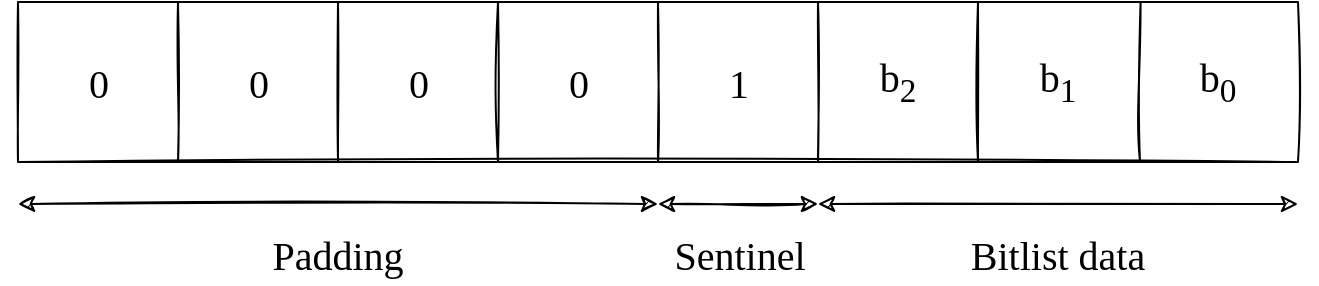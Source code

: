 <mxfile version="20.7.4" type="github" pages="4">
  <diagram id="mV1_y1TgIiT8SUzMyo_5" name="bitlist">
    <mxGraphModel dx="2074" dy="1093" grid="1" gridSize="10" guides="1" tooltips="1" connect="1" arrows="1" fold="1" page="1" pageScale="1" pageWidth="827" pageHeight="1169" math="0" shadow="0">
      <root>
        <mxCell id="oOPBUce-xuUafamgtmF2-0" />
        <mxCell id="oOPBUce-xuUafamgtmF2-1" parent="oOPBUce-xuUafamgtmF2-0" />
        <mxCell id="oOPBUce-xuUafamgtmF2-2" value="" style="rounded=0;whiteSpace=wrap;html=1;sketch=1;fillColor=none;" parent="oOPBUce-xuUafamgtmF2-1" vertex="1">
          <mxGeometry x="80" y="80" width="640" height="80" as="geometry" />
        </mxCell>
        <mxCell id="oOPBUce-xuUafamgtmF2-3" value="" style="endArrow=none;html=1;rounded=0;entryX=0.125;entryY=0;entryDx=0;entryDy=0;entryPerimeter=0;sketch=1;" parent="oOPBUce-xuUafamgtmF2-1" target="oOPBUce-xuUafamgtmF2-2" edge="1">
          <mxGeometry width="50" height="50" relative="1" as="geometry">
            <mxPoint x="160" y="160" as="sourcePoint" />
            <mxPoint x="440" y="400" as="targetPoint" />
          </mxGeometry>
        </mxCell>
        <mxCell id="oOPBUce-xuUafamgtmF2-4" value="" style="endArrow=none;html=1;rounded=0;entryX=0.25;entryY=0;entryDx=0;entryDy=0;exitX=0.25;exitY=1;exitDx=0;exitDy=0;sketch=1;" parent="oOPBUce-xuUafamgtmF2-1" source="oOPBUce-xuUafamgtmF2-2" target="oOPBUce-xuUafamgtmF2-2" edge="1">
          <mxGeometry width="50" height="50" relative="1" as="geometry">
            <mxPoint x="400" y="460" as="sourcePoint" />
            <mxPoint x="450" y="410" as="targetPoint" />
          </mxGeometry>
        </mxCell>
        <mxCell id="oOPBUce-xuUafamgtmF2-5" value="" style="endArrow=none;html=1;rounded=0;sketch=1;" parent="oOPBUce-xuUafamgtmF2-1" edge="1">
          <mxGeometry width="50" height="50" relative="1" as="geometry">
            <mxPoint x="320" y="160" as="sourcePoint" />
            <mxPoint x="320" y="80" as="targetPoint" />
          </mxGeometry>
        </mxCell>
        <mxCell id="oOPBUce-xuUafamgtmF2-6" value="" style="endArrow=none;html=1;rounded=0;entryX=0.5;entryY=0;entryDx=0;entryDy=0;exitX=0.5;exitY=1;exitDx=0;exitDy=0;sketch=1;" parent="oOPBUce-xuUafamgtmF2-1" source="oOPBUce-xuUafamgtmF2-2" target="oOPBUce-xuUafamgtmF2-2" edge="1">
          <mxGeometry width="50" height="50" relative="1" as="geometry">
            <mxPoint x="420" y="480" as="sourcePoint" />
            <mxPoint x="470" y="430" as="targetPoint" />
          </mxGeometry>
        </mxCell>
        <mxCell id="oOPBUce-xuUafamgtmF2-7" value="" style="endArrow=none;html=1;rounded=0;entryX=0.625;entryY=0;entryDx=0;entryDy=0;entryPerimeter=0;exitX=0.625;exitY=1;exitDx=0;exitDy=0;exitPerimeter=0;sketch=1;" parent="oOPBUce-xuUafamgtmF2-1" source="oOPBUce-xuUafamgtmF2-2" target="oOPBUce-xuUafamgtmF2-2" edge="1">
          <mxGeometry width="50" height="50" relative="1" as="geometry">
            <mxPoint x="430" y="490" as="sourcePoint" />
            <mxPoint x="480" y="440" as="targetPoint" />
          </mxGeometry>
        </mxCell>
        <mxCell id="oOPBUce-xuUafamgtmF2-8" value="" style="endArrow=none;html=1;rounded=0;entryX=0.75;entryY=0;entryDx=0;entryDy=0;exitX=0.75;exitY=1;exitDx=0;exitDy=0;sketch=1;" parent="oOPBUce-xuUafamgtmF2-1" source="oOPBUce-xuUafamgtmF2-2" target="oOPBUce-xuUafamgtmF2-2" edge="1">
          <mxGeometry width="50" height="50" relative="1" as="geometry">
            <mxPoint x="440" y="500" as="sourcePoint" />
            <mxPoint x="490" y="450" as="targetPoint" />
          </mxGeometry>
        </mxCell>
        <mxCell id="oOPBUce-xuUafamgtmF2-9" value="" style="endArrow=none;html=1;rounded=0;entryX=0.877;entryY=0;entryDx=0;entryDy=0;entryPerimeter=0;sketch=1;" parent="oOPBUce-xuUafamgtmF2-1" target="oOPBUce-xuUafamgtmF2-2" edge="1">
          <mxGeometry width="50" height="50" relative="1" as="geometry">
            <mxPoint x="641" y="160" as="sourcePoint" />
            <mxPoint x="500" y="460" as="targetPoint" />
          </mxGeometry>
        </mxCell>
        <mxCell id="oOPBUce-xuUafamgtmF2-10" value="&lt;font style=&quot;font-size: 20px&quot; data-font-src=&quot;https://fonts.googleapis.com/css?family=Gloria+Hallelujah&quot; face=&quot;Gloria Hallelujah&quot;&gt;b&lt;sub&gt;0&lt;/sub&gt;&lt;/font&gt;" style="text;html=1;strokeColor=none;fillColor=none;align=center;verticalAlign=middle;whiteSpace=wrap;rounded=0;sketch=1;" parent="oOPBUce-xuUafamgtmF2-1" vertex="1">
          <mxGeometry x="650" y="105" width="60" height="30" as="geometry" />
        </mxCell>
        <mxCell id="oOPBUce-xuUafamgtmF2-11" value="&lt;font style=&quot;font-size: 20px&quot; data-font-src=&quot;https://fonts.googleapis.com/css?family=Gloria+Hallelujah&quot; face=&quot;Gloria Hallelujah&quot;&gt;b&lt;sub&gt;1&lt;/sub&gt;&lt;/font&gt;" style="text;html=1;strokeColor=none;fillColor=none;align=center;verticalAlign=middle;whiteSpace=wrap;rounded=0;sketch=1;" parent="oOPBUce-xuUafamgtmF2-1" vertex="1">
          <mxGeometry x="570" y="105" width="60" height="30" as="geometry" />
        </mxCell>
        <mxCell id="oOPBUce-xuUafamgtmF2-12" value="&lt;font style=&quot;font-size: 20px&quot; data-font-src=&quot;https://fonts.googleapis.com/css?family=Gloria+Hallelujah&quot; face=&quot;Gloria Hallelujah&quot;&gt;b&lt;sub&gt;2&lt;/sub&gt;&lt;/font&gt;" style="text;html=1;strokeColor=none;fillColor=none;align=center;verticalAlign=middle;whiteSpace=wrap;rounded=0;sketch=1;" parent="oOPBUce-xuUafamgtmF2-1" vertex="1">
          <mxGeometry x="490" y="105" width="60" height="30" as="geometry" />
        </mxCell>
        <mxCell id="oOPBUce-xuUafamgtmF2-13" value="&lt;font style=&quot;font-size: 20px&quot; data-font-src=&quot;https://fonts.googleapis.com/css?family=Gloria+Hallelujah&quot; face=&quot;Gloria Hallelujah&quot;&gt;1&lt;/font&gt;" style="text;html=1;strokeColor=none;fillColor=none;align=center;verticalAlign=middle;whiteSpace=wrap;rounded=0;sketch=1;" parent="oOPBUce-xuUafamgtmF2-1" vertex="1">
          <mxGeometry x="409.5" y="105" width="61" height="30" as="geometry" />
        </mxCell>
        <mxCell id="oOPBUce-xuUafamgtmF2-14" value="&lt;font style=&quot;font-size: 20px&quot; data-font-src=&quot;https://fonts.googleapis.com/css?family=Gloria+Hallelujah&quot; face=&quot;Gloria Hallelujah&quot;&gt;0&lt;/font&gt;" style="text;html=1;strokeColor=none;fillColor=none;align=center;verticalAlign=middle;whiteSpace=wrap;rounded=0;sketch=1;" parent="oOPBUce-xuUafamgtmF2-1" vertex="1">
          <mxGeometry x="170" y="105" width="61" height="30" as="geometry" />
        </mxCell>
        <mxCell id="oOPBUce-xuUafamgtmF2-15" value="&lt;font style=&quot;font-size: 20px&quot; data-font-src=&quot;https://fonts.googleapis.com/css?family=Gloria+Hallelujah&quot; face=&quot;Gloria Hallelujah&quot;&gt;0&lt;/font&gt;" style="text;html=1;strokeColor=none;fillColor=none;align=center;verticalAlign=middle;whiteSpace=wrap;rounded=0;sketch=1;" parent="oOPBUce-xuUafamgtmF2-1" vertex="1">
          <mxGeometry x="250" y="105" width="61" height="30" as="geometry" />
        </mxCell>
        <mxCell id="oOPBUce-xuUafamgtmF2-16" value="&lt;font style=&quot;font-size: 20px&quot; data-font-src=&quot;https://fonts.googleapis.com/css?family=Gloria+Hallelujah&quot; face=&quot;Gloria Hallelujah&quot;&gt;0&lt;/font&gt;" style="text;html=1;strokeColor=none;fillColor=none;align=center;verticalAlign=middle;whiteSpace=wrap;rounded=0;sketch=1;" parent="oOPBUce-xuUafamgtmF2-1" vertex="1">
          <mxGeometry x="330" y="105" width="61" height="30" as="geometry" />
        </mxCell>
        <mxCell id="oOPBUce-xuUafamgtmF2-17" value="&lt;font style=&quot;font-size: 20px&quot; data-font-src=&quot;https://fonts.googleapis.com/css?family=Gloria+Hallelujah&quot; face=&quot;Gloria Hallelujah&quot;&gt;0&lt;/font&gt;" style="text;html=1;strokeColor=none;fillColor=none;align=center;verticalAlign=middle;whiteSpace=wrap;rounded=0;sketch=1;" parent="oOPBUce-xuUafamgtmF2-1" vertex="1">
          <mxGeometry x="90" y="105" width="61" height="30" as="geometry" />
        </mxCell>
        <mxCell id="oOPBUce-xuUafamgtmF2-18" value="" style="endArrow=classic;startArrow=classic;html=1;rounded=0;sketch=1;fontFamily=Gloria Hallelujah;fontSource=https%3A%2F%2Ffonts.googleapis.com%2Fcss%3Ffamily%3DGloria%2BHallelujah;fontSize=20;" parent="oOPBUce-xuUafamgtmF2-1" edge="1">
          <mxGeometry width="50" height="50" relative="1" as="geometry">
            <mxPoint x="80" y="181" as="sourcePoint" />
            <mxPoint x="400" y="181" as="targetPoint" />
          </mxGeometry>
        </mxCell>
        <mxCell id="oOPBUce-xuUafamgtmF2-19" value="" style="endArrow=classic;startArrow=classic;html=1;rounded=0;sketch=1;fontFamily=Gloria Hallelujah;fontSource=https%3A%2F%2Ffonts.googleapis.com%2Fcss%3Ffamily%3DGloria%2BHallelujah;fontSize=20;" parent="oOPBUce-xuUafamgtmF2-1" edge="1">
          <mxGeometry width="50" height="50" relative="1" as="geometry">
            <mxPoint x="400" y="181" as="sourcePoint" />
            <mxPoint x="480" y="181" as="targetPoint" />
          </mxGeometry>
        </mxCell>
        <mxCell id="oOPBUce-xuUafamgtmF2-20" value="" style="endArrow=classic;startArrow=classic;html=1;rounded=0;sketch=1;fontFamily=Gloria Hallelujah;fontSource=https%3A%2F%2Ffonts.googleapis.com%2Fcss%3Ffamily%3DGloria%2BHallelujah;fontSize=20;" parent="oOPBUce-xuUafamgtmF2-1" edge="1">
          <mxGeometry width="50" height="50" relative="1" as="geometry">
            <mxPoint x="480" y="181" as="sourcePoint" />
            <mxPoint x="720" y="181" as="targetPoint" />
          </mxGeometry>
        </mxCell>
        <mxCell id="oOPBUce-xuUafamgtmF2-21" value="Padding" style="text;html=1;strokeColor=none;fillColor=none;align=center;verticalAlign=middle;whiteSpace=wrap;rounded=0;sketch=1;fontFamily=Gloria Hallelujah;fontSource=https%3A%2F%2Ffonts.googleapis.com%2Fcss%3Ffamily%3DGloria%2BHallelujah;fontSize=20;" parent="oOPBUce-xuUafamgtmF2-1" vertex="1">
          <mxGeometry x="210" y="191" width="60" height="30" as="geometry" />
        </mxCell>
        <mxCell id="oOPBUce-xuUafamgtmF2-22" value="Sentinel" style="text;html=1;strokeColor=none;fillColor=none;align=center;verticalAlign=middle;whiteSpace=wrap;rounded=0;sketch=1;fontFamily=Gloria Hallelujah;fontSource=https%3A%2F%2Ffonts.googleapis.com%2Fcss%3Ffamily%3DGloria%2BHallelujah;fontSize=20;" parent="oOPBUce-xuUafamgtmF2-1" vertex="1">
          <mxGeometry x="410.5" y="191" width="60" height="30" as="geometry" />
        </mxCell>
        <mxCell id="oOPBUce-xuUafamgtmF2-23" value="Bitlist data" style="text;html=1;strokeColor=none;fillColor=none;align=center;verticalAlign=middle;whiteSpace=wrap;rounded=0;sketch=1;fontFamily=Gloria Hallelujah;fontSource=https%3A%2F%2Ffonts.googleapis.com%2Fcss%3Ffamily%3DGloria%2BHallelujah;fontSize=20;" parent="oOPBUce-xuUafamgtmF2-1" vertex="1">
          <mxGeometry x="535" y="191" width="130" height="30" as="geometry" />
        </mxCell>
      </root>
    </mxGraphModel>
  </diagram>
  <diagram id="e6B8wJEXifoTLNCRGNj8" name="examples_Baz">
    <mxGraphModel dx="2074" dy="1093" grid="1" gridSize="10" guides="1" tooltips="1" connect="1" arrows="1" fold="1" page="1" pageScale="1" pageWidth="827" pageHeight="1169" math="0" shadow="0">
      <root>
        <mxCell id="0" />
        <mxCell id="1" parent="0" />
        <mxCell id="iVGYYwvvuuPk3lpYfjT5-1" value="" style="rounded=0;whiteSpace=wrap;html=1;sketch=1;fillColor=none;" parent="1" vertex="1">
          <mxGeometry x="160" y="120" width="280" height="160" as="geometry" />
        </mxCell>
        <mxCell id="iVGYYwvvuuPk3lpYfjT5-2" value="" style="endArrow=none;html=1;rounded=0;sketch=1;exitX=0;exitY=0.25;exitDx=0;exitDy=0;entryX=1;entryY=0.25;entryDx=0;entryDy=0;" parent="1" source="iVGYYwvvuuPk3lpYfjT5-1" target="iVGYYwvvuuPk3lpYfjT5-1" edge="1">
          <mxGeometry width="50" height="50" relative="1" as="geometry">
            <mxPoint x="390" y="450" as="sourcePoint" />
            <mxPoint x="440" y="400" as="targetPoint" />
          </mxGeometry>
        </mxCell>
        <mxCell id="iVGYYwvvuuPk3lpYfjT5-4" value="" style="endArrow=none;html=1;rounded=0;sketch=1;exitX=0;exitY=0.5;exitDx=0;exitDy=0;entryX=1;entryY=0.5;entryDx=0;entryDy=0;" parent="1" source="iVGYYwvvuuPk3lpYfjT5-1" target="iVGYYwvvuuPk3lpYfjT5-1" edge="1">
          <mxGeometry width="50" height="50" relative="1" as="geometry">
            <mxPoint x="230" y="290" as="sourcePoint" />
            <mxPoint x="510" y="530" as="targetPoint" />
          </mxGeometry>
        </mxCell>
        <mxCell id="iVGYYwvvuuPk3lpYfjT5-5" value="" style="endArrow=none;html=1;rounded=0;sketch=1;exitX=0;exitY=0.75;exitDx=0;exitDy=0;entryX=1;entryY=0.75;entryDx=0;entryDy=0;" parent="1" source="iVGYYwvvuuPk3lpYfjT5-1" target="iVGYYwvvuuPk3lpYfjT5-1" edge="1">
          <mxGeometry width="50" height="50" relative="1" as="geometry">
            <mxPoint x="210" y="310" as="sourcePoint" />
            <mxPoint x="490" y="550" as="targetPoint" />
          </mxGeometry>
        </mxCell>
        <mxCell id="iVGYYwvvuuPk3lpYfjT5-8" value="" style="endArrow=classic;html=1;rounded=0;sketch=1;exitX=-0.004;exitY=0.381;exitDx=0;exitDy=0;exitPerimeter=0;entryX=-0.007;entryY=0.863;entryDx=0;entryDy=0;entryPerimeter=0;" parent="1" source="iVGYYwvvuuPk3lpYfjT5-1" target="iVGYYwvvuuPk3lpYfjT5-1" edge="1">
          <mxGeometry width="50" height="50" relative="1" as="geometry">
            <mxPoint x="390" y="450" as="sourcePoint" />
            <mxPoint x="440" y="400" as="targetPoint" />
            <Array as="points">
              <mxPoint x="140" y="181" />
              <mxPoint x="140" y="258" />
            </Array>
          </mxGeometry>
        </mxCell>
        <mxCell id="iVGYYwvvuuPk3lpYfjT5-9" value="" style="shape=curlyBracket;whiteSpace=wrap;html=1;rounded=1;flipH=1;sketch=1;" parent="1" vertex="1">
          <mxGeometry x="450" y="120" width="20" height="120" as="geometry" />
        </mxCell>
        <mxCell id="iVGYYwvvuuPk3lpYfjT5-10" value="" style="shape=curlyBracket;whiteSpace=wrap;html=1;rounded=1;flipH=1;sketch=1;" parent="1" vertex="1">
          <mxGeometry x="450" y="240" width="20" height="40" as="geometry" />
        </mxCell>
        <mxCell id="iVGYYwvvuuPk3lpYfjT5-12" value="&lt;div style=&quot;font-size: 20px&quot; align=&quot;left&quot;&gt;&lt;font style=&quot;font-size: 20px&quot; data-font-src=&quot;https://fonts.googleapis.com/css?family=Gloria+Hallelujah&quot; face=&quot;Gloria Hallelujah&quot;&gt;Part 1 (fixed)&lt;br&gt;&lt;/font&gt;&lt;/div&gt;" style="text;html=1;strokeColor=none;fillColor=none;align=left;verticalAlign=middle;whiteSpace=wrap;rounded=0;sketch=1;" parent="1" vertex="1">
          <mxGeometry x="478" y="165" width="162" height="30" as="geometry" />
        </mxCell>
        <mxCell id="iVGYYwvvuuPk3lpYfjT5-13" value="&lt;div style=&quot;font-size: 20px&quot; align=&quot;left&quot;&gt;&lt;font style=&quot;font-size: 20px&quot; data-font-src=&quot;https://fonts.googleapis.com/css?family=Gloria+Hallelujah&quot; face=&quot;Gloria Hallelujah&quot;&gt;Part 2 (variable)&lt;br&gt;&lt;/font&gt;&lt;/div&gt;" style="text;html=1;strokeColor=none;fillColor=none;align=left;verticalAlign=middle;whiteSpace=wrap;rounded=0;sketch=1;" parent="1" vertex="1">
          <mxGeometry x="478" y="245" width="192" height="30" as="geometry" />
        </mxCell>
        <mxCell id="iVGYYwvvuuPk3lpYfjT5-14" value="&lt;div style=&quot;font-size: 20px&quot; align=&quot;left&quot;&gt;&lt;font face=&quot;Gloria Hallelujah&quot;&gt;Offset&lt;/font&gt;&lt;font style=&quot;font-size: 20px&quot; data-font-src=&quot;https://fonts.googleapis.com/css?family=Gloria+Hallelujah&quot; face=&quot;Gloria Hallelujah&quot;&gt;&lt;br&gt;&lt;/font&gt;&lt;/div&gt;" style="text;html=1;strokeColor=none;fillColor=none;align=left;verticalAlign=middle;whiteSpace=wrap;rounded=0;sketch=1;" parent="1" vertex="1">
          <mxGeometry x="170" y="165" width="112" height="30" as="geometry" />
        </mxCell>
        <mxCell id="iVGYYwvvuuPk3lpYfjT5-15" value="&lt;div style=&quot;font-size: 20px&quot; align=&quot;left&quot;&gt;&lt;font style=&quot;font-size: 20px&quot; data-font-src=&quot;https://fonts.googleapis.com/css?family=Gloria+Hallelujah&quot; face=&quot;Gloria Hallelujah&quot;&gt;uint8&lt;/font&gt;&lt;/div&gt;" style="text;html=1;strokeColor=none;fillColor=none;align=left;verticalAlign=middle;whiteSpace=wrap;rounded=0;sketch=1;" parent="1" vertex="1">
          <mxGeometry x="170" y="124" width="112" height="30" as="geometry" />
        </mxCell>
        <mxCell id="iVGYYwvvuuPk3lpYfjT5-16" value="&lt;div style=&quot;font-size: 20px&quot; align=&quot;left&quot;&gt;&lt;font style=&quot;font-size: 20px&quot; data-font-src=&quot;https://fonts.googleapis.com/css?family=Gloria+Hallelujah&quot; face=&quot;Gloria Hallelujah&quot;&gt;uint8&lt;/font&gt;&lt;/div&gt;" style="text;html=1;strokeColor=none;fillColor=none;align=left;verticalAlign=middle;whiteSpace=wrap;rounded=0;sketch=1;" parent="1" vertex="1">
          <mxGeometry x="170" y="203" width="112" height="30" as="geometry" />
        </mxCell>
        <mxCell id="iVGYYwvvuuPk3lpYfjT5-17" value="&lt;div style=&quot;font-size: 20px&quot; align=&quot;left&quot;&gt;&lt;font style=&quot;font-size: 20px&quot; data-font-src=&quot;https://fonts.googleapis.com/css?family=Gloria+Hallelujah&quot; face=&quot;Gloria Hallelujah&quot;&gt;List[uint8, N]&lt;/font&gt;&lt;/div&gt;" style="text;html=1;strokeColor=none;fillColor=none;align=left;verticalAlign=middle;whiteSpace=wrap;rounded=0;sketch=1;" parent="1" vertex="1">
          <mxGeometry x="170" y="245" width="150" height="30" as="geometry" />
        </mxCell>
        <mxCell id="iVGYYwvvuuPk3lpYfjT5-18" value="&lt;div style=&quot;font-size: 20px&quot; align=&quot;left&quot;&gt;&lt;font style=&quot;font-size: 20px&quot; data-font-src=&quot;https://fonts.googleapis.com/css?family=Gloria+Hallelujah&quot; face=&quot;Gloria Hallelujah&quot;&gt;Baz(Container)&lt;/font&gt;&lt;/div&gt;" style="text;html=1;strokeColor=none;fillColor=none;align=left;verticalAlign=middle;whiteSpace=wrap;rounded=0;sketch=1;" parent="1" vertex="1">
          <mxGeometry x="160" y="88" width="191" height="30" as="geometry" />
        </mxCell>
      </root>
    </mxGraphModel>
  </diagram>
  <diagram id="K6BPjA-6RnX1sTy40AlI" name="examples_IndexedAttestation">
    <mxGraphModel dx="2074" dy="1093" grid="1" gridSize="10" guides="1" tooltips="1" connect="1" arrows="1" fold="1" page="1" pageScale="1" pageWidth="827" pageHeight="1169" math="0" shadow="0">
      <root>
        <mxCell id="tQelVpnGmi43UER74C97-0" />
        <mxCell id="tQelVpnGmi43UER74C97-1" parent="tQelVpnGmi43UER74C97-0" />
        <mxCell id="yuYyTFAZk4YYdl-g6bll-0" value="" style="rounded=0;whiteSpace=wrap;html=1;sketch=1;fillColor=none;" parent="tQelVpnGmi43UER74C97-1" vertex="1">
          <mxGeometry x="160" y="120" width="400" height="400" as="geometry" />
        </mxCell>
        <mxCell id="aHQJ7-0mYfH6heDHGMII-1" value="" style="endArrow=none;html=1;rounded=0;sketch=1;entryX=1;entryY=0.103;entryDx=0;entryDy=0;entryPerimeter=0;" parent="tQelVpnGmi43UER74C97-1" edge="1">
          <mxGeometry width="50" height="50" relative="1" as="geometry">
            <mxPoint x="160" y="161" as="sourcePoint" />
            <mxPoint x="560" y="161.2" as="targetPoint" />
          </mxGeometry>
        </mxCell>
        <mxCell id="aHQJ7-0mYfH6heDHGMII-2" value="" style="endArrow=none;html=1;rounded=0;sketch=1;exitX=-0.002;exitY=0.198;exitDx=0;exitDy=0;entryX=1.003;entryY=0.198;entryDx=0;entryDy=0;entryPerimeter=0;exitPerimeter=0;" parent="tQelVpnGmi43UER74C97-1" edge="1">
          <mxGeometry width="50" height="50" relative="1" as="geometry">
            <mxPoint x="159.2" y="199.2" as="sourcePoint" />
            <mxPoint x="561.2" y="199.2" as="targetPoint" />
          </mxGeometry>
        </mxCell>
        <mxCell id="aHQJ7-0mYfH6heDHGMII-3" value="" style="endArrow=none;html=1;rounded=0;sketch=1;entryX=1;entryY=0.4;entryDx=0;entryDy=0;entryPerimeter=0;" parent="tQelVpnGmi43UER74C97-1" edge="1">
          <mxGeometry width="50" height="50" relative="1" as="geometry">
            <mxPoint x="160" y="280" as="sourcePoint" />
            <mxPoint x="560" y="280" as="targetPoint" />
          </mxGeometry>
        </mxCell>
        <mxCell id="aHQJ7-0mYfH6heDHGMII-4" value="" style="endArrow=classic;html=1;rounded=0;sketch=1;exitX=0;exitY=0.053;exitDx=0;exitDy=0;exitPerimeter=0;entryX=-0.005;entryY=0.948;entryDx=0;entryDy=0;entryPerimeter=0;" parent="tQelVpnGmi43UER74C97-1" edge="1">
          <mxGeometry width="50" height="50" relative="1" as="geometry">
            <mxPoint x="160" y="141.2" as="sourcePoint" />
            <mxPoint x="158" y="499.2" as="targetPoint" />
            <Array as="points">
              <mxPoint x="140" y="141" />
              <mxPoint x="140" y="499" />
            </Array>
          </mxGeometry>
        </mxCell>
        <mxCell id="aHQJ7-0mYfH6heDHGMII-5" value="" style="shape=curlyBracket;whiteSpace=wrap;html=1;rounded=1;flipH=1;sketch=1;" parent="tQelVpnGmi43UER74C97-1" vertex="1">
          <mxGeometry x="563" y="120" width="20" height="360" as="geometry" />
        </mxCell>
        <mxCell id="aHQJ7-0mYfH6heDHGMII-6" value="" style="shape=curlyBracket;whiteSpace=wrap;html=1;rounded=1;flipH=1;sketch=1;" parent="tQelVpnGmi43UER74C97-1" vertex="1">
          <mxGeometry x="563" y="480" width="20" height="40" as="geometry" />
        </mxCell>
        <mxCell id="aHQJ7-0mYfH6heDHGMII-7" value="&lt;div style=&quot;font-size: 20px&quot; align=&quot;left&quot;&gt;&lt;font style=&quot;font-size: 20px&quot; data-font-src=&quot;https://fonts.googleapis.com/css?family=Gloria+Hallelujah&quot; face=&quot;Gloria Hallelujah&quot;&gt;Part 2 (variable)&lt;br&gt;&lt;/font&gt;&lt;/div&gt;" style="text;html=1;strokeColor=none;fillColor=none;align=left;verticalAlign=middle;whiteSpace=wrap;rounded=0;sketch=1;" parent="tQelVpnGmi43UER74C97-1" vertex="1">
          <mxGeometry x="591" y="485" width="179" height="30" as="geometry" />
        </mxCell>
        <mxCell id="aHQJ7-0mYfH6heDHGMII-8" value="&lt;div style=&quot;font-size: 20px&quot; align=&quot;left&quot;&gt;&lt;font style=&quot;font-size: 20px&quot; data-font-src=&quot;https://fonts.googleapis.com/css?family=Gloria+Hallelujah&quot; face=&quot;Gloria Hallelujah&quot;&gt;Offset&lt;/font&gt;&lt;/div&gt;" style="text;html=1;strokeColor=none;fillColor=none;align=left;verticalAlign=middle;whiteSpace=wrap;rounded=0;sketch=1;" parent="tQelVpnGmi43UER74C97-1" vertex="1">
          <mxGeometry x="168" y="124" width="112" height="30" as="geometry" />
        </mxCell>
        <mxCell id="aHQJ7-0mYfH6heDHGMII-9" value="&lt;div style=&quot;font-size: 20px&quot; align=&quot;left&quot;&gt;&lt;font style=&quot;font-size: 20px&quot; data-font-src=&quot;https://fonts.googleapis.com/css?family=Gloria+Hallelujah&quot; face=&quot;Gloria Hallelujah&quot;&gt;Root / Bytes32&lt;br&gt;&lt;/font&gt;&lt;/div&gt;" style="text;html=1;strokeColor=none;fillColor=none;align=left;verticalAlign=middle;whiteSpace=wrap;rounded=0;sketch=1;" parent="tQelVpnGmi43UER74C97-1" vertex="1">
          <mxGeometry x="168" y="244" width="190" height="30" as="geometry" />
        </mxCell>
        <mxCell id="aHQJ7-0mYfH6heDHGMII-11" value="&lt;div style=&quot;font-size: 20px&quot; align=&quot;left&quot;&gt;&lt;font style=&quot;font-size: 20px&quot; data-font-src=&quot;https://fonts.googleapis.com/css?family=Gloria+Hallelujah&quot; face=&quot;Gloria Hallelujah&quot;&gt;List[ValidatorIndex / uint64]&lt;/font&gt;&lt;/div&gt;" style="text;html=1;strokeColor=none;fillColor=none;align=left;verticalAlign=middle;whiteSpace=wrap;rounded=0;sketch=1;" parent="tQelVpnGmi43UER74C97-1" vertex="1">
          <mxGeometry x="168" y="485" width="362" height="30" as="geometry" />
        </mxCell>
        <mxCell id="aHQJ7-0mYfH6heDHGMII-12" value="&lt;div style=&quot;font-size: 20px&quot; align=&quot;left&quot;&gt;&lt;font style=&quot;font-size: 20px&quot; data-font-src=&quot;https://fonts.googleapis.com/css?family=Gloria+Hallelujah&quot; face=&quot;Gloria Hallelujah&quot;&gt;IndexedAttestation(Container)&lt;/font&gt;&lt;/div&gt;" style="text;html=1;strokeColor=none;fillColor=none;align=left;verticalAlign=middle;whiteSpace=wrap;rounded=0;sketch=1;" parent="tQelVpnGmi43UER74C97-1" vertex="1">
          <mxGeometry x="160" y="88" width="191" height="30" as="geometry" />
        </mxCell>
        <mxCell id="letapGHC1NHYC5-yP2Ym-0" value="&lt;div style=&quot;font-size: 20px&quot; align=&quot;left&quot;&gt;&lt;font style=&quot;font-size: 20px&quot; data-font-src=&quot;https://fonts.googleapis.com/css?family=Gloria+Hallelujah&quot; face=&quot;Gloria Hallelujah&quot;&gt;Part 1 (fixed)&lt;br&gt;&lt;/font&gt;&lt;/div&gt;" style="text;html=1;strokeColor=none;fillColor=none;align=left;verticalAlign=middle;whiteSpace=wrap;rounded=0;sketch=1;" parent="tQelVpnGmi43UER74C97-1" vertex="1">
          <mxGeometry x="591" y="285" width="139" height="30" as="geometry" />
        </mxCell>
        <mxCell id="letapGHC1NHYC5-yP2Ym-1" value="&lt;div style=&quot;font-size: 20px&quot; align=&quot;left&quot;&gt;&lt;font style=&quot;font-size: 20px&quot; data-font-src=&quot;https://fonts.googleapis.com/css?family=Gloria+Hallelujah&quot; face=&quot;Gloria Hallelujah&quot;&gt;Slot / uint64&lt;br&gt;&lt;/font&gt;&lt;/div&gt;" style="text;html=1;strokeColor=none;fillColor=none;align=left;verticalAlign=middle;whiteSpace=wrap;rounded=0;sketch=1;" parent="tQelVpnGmi43UER74C97-1" vertex="1">
          <mxGeometry x="168" y="164" width="170" height="30" as="geometry" />
        </mxCell>
        <mxCell id="letapGHC1NHYC5-yP2Ym-2" value="&lt;div style=&quot;font-size: 20px&quot; align=&quot;left&quot;&gt;&lt;font style=&quot;font-size: 20px&quot; data-font-src=&quot;https://fonts.googleapis.com/css?family=Gloria+Hallelujah&quot; face=&quot;Gloria Hallelujah&quot;&gt;CommitteeIndex / uint64&lt;br&gt;&lt;/font&gt;&lt;/div&gt;" style="text;html=1;strokeColor=none;fillColor=none;align=left;verticalAlign=middle;whiteSpace=wrap;rounded=0;sketch=1;" parent="tQelVpnGmi43UER74C97-1" vertex="1">
          <mxGeometry x="168" y="204" width="271" height="30" as="geometry" />
        </mxCell>
        <mxCell id="letapGHC1NHYC5-yP2Ym-4" value="" style="endArrow=none;html=1;rounded=0;sketch=1;entryX=1.003;entryY=0.3;entryDx=0;entryDy=0;entryPerimeter=0;" parent="tQelVpnGmi43UER74C97-1" edge="1">
          <mxGeometry width="50" height="50" relative="1" as="geometry">
            <mxPoint x="160" y="240" as="sourcePoint" />
            <mxPoint x="561.2" y="240" as="targetPoint" />
          </mxGeometry>
        </mxCell>
        <mxCell id="letapGHC1NHYC5-yP2Ym-5" value="" style="endArrow=none;html=1;rounded=0;sketch=1;exitX=0;exitY=0.5;exitDx=0;exitDy=0;entryX=1;entryY=0.5;entryDx=0;entryDy=0;" parent="tQelVpnGmi43UER74C97-1" edge="1">
          <mxGeometry width="50" height="50" relative="1" as="geometry">
            <mxPoint x="160" y="320" as="sourcePoint" />
            <mxPoint x="560" y="320" as="targetPoint" />
          </mxGeometry>
        </mxCell>
        <mxCell id="letapGHC1NHYC5-yP2Ym-6" value="" style="endArrow=none;html=1;rounded=0;sketch=1;exitX=0.003;exitY=0.6;exitDx=0;exitDy=0;entryX=1;entryY=0.664;entryDx=0;entryDy=0;exitPerimeter=0;entryPerimeter=0;" parent="tQelVpnGmi43UER74C97-1" target="letapGHC1NHYC5-yP2Ym-10" edge="1">
          <mxGeometry width="50" height="50" relative="1" as="geometry">
            <mxPoint x="161.2" y="360" as="sourcePoint" />
            <mxPoint x="563" y="530" as="targetPoint" />
          </mxGeometry>
        </mxCell>
        <mxCell id="letapGHC1NHYC5-yP2Ym-7" value="" style="endArrow=none;html=1;rounded=0;sketch=1;exitX=0;exitY=0.698;exitDx=0;exitDy=0;entryX=1;entryY=0.7;entryDx=0;entryDy=0;exitPerimeter=0;entryPerimeter=0;" parent="tQelVpnGmi43UER74C97-1" edge="1">
          <mxGeometry width="50" height="50" relative="1" as="geometry">
            <mxPoint x="160" y="399.2" as="sourcePoint" />
            <mxPoint x="560" y="400" as="targetPoint" />
          </mxGeometry>
        </mxCell>
        <mxCell id="letapGHC1NHYC5-yP2Ym-8" value="" style="endArrow=none;html=1;rounded=0;sketch=1;exitX=-0.005;exitY=0.803;exitDx=0;exitDy=0;entryX=1;entryY=0.8;entryDx=0;entryDy=0;exitPerimeter=0;entryPerimeter=0;" parent="tQelVpnGmi43UER74C97-1" edge="1">
          <mxGeometry width="50" height="50" relative="1" as="geometry">
            <mxPoint x="158" y="441.2" as="sourcePoint" />
            <mxPoint x="560" y="440" as="targetPoint" />
          </mxGeometry>
        </mxCell>
        <mxCell id="letapGHC1NHYC5-yP2Ym-9" value="" style="endArrow=none;html=1;rounded=0;sketch=1;entryX=1;entryY=1;entryDx=0;entryDy=0;exitX=-0.002;exitY=0.898;exitDx=0;exitDy=0;exitPerimeter=0;" parent="tQelVpnGmi43UER74C97-1" target="letapGHC1NHYC5-yP2Ym-10" edge="1">
          <mxGeometry width="50" height="50" relative="1" as="geometry">
            <mxPoint x="159.2" y="479.2" as="sourcePoint" />
            <mxPoint x="583" y="540" as="targetPoint" />
          </mxGeometry>
        </mxCell>
        <mxCell id="letapGHC1NHYC5-yP2Ym-10" value="" style="rounded=0;whiteSpace=wrap;html=1;sketch=1;" parent="tQelVpnGmi43UER74C97-1" vertex="1">
          <mxGeometry x="520" y="120" width="40" height="360" as="geometry" />
        </mxCell>
        <mxCell id="letapGHC1NHYC5-yP2Ym-11" value="" style="rounded=0;whiteSpace=wrap;html=1;sketch=1;" parent="tQelVpnGmi43UER74C97-1" vertex="1">
          <mxGeometry x="480" y="160" width="40" height="280" as="geometry" />
        </mxCell>
        <mxCell id="letapGHC1NHYC5-yP2Ym-12" value="" style="rounded=0;whiteSpace=wrap;html=1;sketch=1;" parent="tQelVpnGmi43UER74C97-1" vertex="1">
          <mxGeometry x="440" y="280" width="40" height="80" as="geometry" />
        </mxCell>
        <mxCell id="letapGHC1NHYC5-yP2Ym-13" value="" style="rounded=0;whiteSpace=wrap;html=1;sketch=1;" parent="tQelVpnGmi43UER74C97-1" vertex="1">
          <mxGeometry x="440" y="360" width="40" height="80" as="geometry" />
        </mxCell>
        <mxCell id="2A3ST0HAwsR0ub7zpuBv-0" value="&lt;div style=&quot;font-size: 20px&quot; align=&quot;left&quot;&gt;&lt;font style=&quot;font-size: 20px&quot; data-font-src=&quot;https://fonts.googleapis.com/css?family=Gloria+Hallelujah&quot; face=&quot;Gloria Hallelujah&quot;&gt;IndexedAttestation&lt;/font&gt;&lt;/div&gt;" style="text;html=1;strokeColor=none;fillColor=none;align=left;verticalAlign=middle;whiteSpace=wrap;rounded=0;sketch=1;rotation=-90;" parent="tQelVpnGmi43UER74C97-1" vertex="1">
          <mxGeometry x="444.5" y="285" width="191" height="30" as="geometry" />
        </mxCell>
        <mxCell id="2A3ST0HAwsR0ub7zpuBv-1" value="&lt;div style=&quot;font-size: 20px&quot; align=&quot;left&quot;&gt;&lt;font style=&quot;font-size: 20px&quot; data-font-src=&quot;https://fonts.googleapis.com/css?family=Gloria+Hallelujah&quot; face=&quot;Gloria Hallelujah&quot;&gt;AttestationData&lt;/font&gt;&lt;/div&gt;" style="text;html=1;strokeColor=none;fillColor=none;align=left;verticalAlign=middle;whiteSpace=wrap;rounded=0;sketch=1;rotation=-90;" parent="tQelVpnGmi43UER74C97-1" vertex="1">
          <mxGeometry x="404.5" y="285" width="191" height="30" as="geometry" />
        </mxCell>
        <mxCell id="2A3ST0HAwsR0ub7zpuBv-2" value="&lt;div style=&quot;font-size: 20px&quot; align=&quot;left&quot;&gt;&lt;font style=&quot;font-size: 20px&quot; data-font-src=&quot;https://fonts.googleapis.com/css?family=Gloria+Hallelujah&quot; face=&quot;Gloria Hallelujah&quot;&gt;BLSSignature / Bytes96&lt;br&gt;&lt;/font&gt;&lt;/div&gt;" style="text;html=1;strokeColor=none;fillColor=none;align=left;verticalAlign=middle;whiteSpace=wrap;rounded=0;sketch=1;" parent="tQelVpnGmi43UER74C97-1" vertex="1">
          <mxGeometry x="168" y="445" width="251" height="30" as="geometry" />
        </mxCell>
        <mxCell id="aHQJ7-0mYfH6heDHGMII-10" value="&lt;div style=&quot;font-size: 15px&quot; align=&quot;left&quot;&gt;&lt;font style=&quot;font-size: 15px&quot; data-font-src=&quot;https://fonts.googleapis.com/css?family=Gloria+Hallelujah&quot; face=&quot;Gloria Hallelujah&quot;&gt;Checkpoint&lt;/font&gt;&lt;/div&gt;" style="text;html=1;strokeColor=none;fillColor=none;align=left;verticalAlign=middle;whiteSpace=wrap;rounded=0;sketch=1;rotation=-90;" parent="tQelVpnGmi43UER74C97-1" vertex="1">
          <mxGeometry x="420" y="305" width="80" height="30" as="geometry" />
        </mxCell>
        <mxCell id="2A3ST0HAwsR0ub7zpuBv-3" value="&lt;div style=&quot;font-size: 15px&quot; align=&quot;left&quot;&gt;&lt;font style=&quot;font-size: 15px&quot; data-font-src=&quot;https://fonts.googleapis.com/css?family=Gloria+Hallelujah&quot; face=&quot;Gloria Hallelujah&quot;&gt;Checkpoint&lt;/font&gt;&lt;/div&gt;" style="text;html=1;strokeColor=none;fillColor=none;align=left;verticalAlign=middle;whiteSpace=wrap;rounded=0;sketch=1;rotation=-90;" parent="tQelVpnGmi43UER74C97-1" vertex="1">
          <mxGeometry x="420" y="385" width="80" height="30" as="geometry" />
        </mxCell>
        <mxCell id="2A3ST0HAwsR0ub7zpuBv-4" value="&lt;div style=&quot;font-size: 20px&quot; align=&quot;left&quot;&gt;&lt;font style=&quot;font-size: 20px&quot; data-font-src=&quot;https://fonts.googleapis.com/css?family=Gloria+Hallelujah&quot; face=&quot;Gloria Hallelujah&quot;&gt;Epoch / uint64&lt;br&gt;&lt;/font&gt;&lt;/div&gt;" style="text;html=1;strokeColor=none;fillColor=none;align=left;verticalAlign=middle;whiteSpace=wrap;rounded=0;sketch=1;" parent="tQelVpnGmi43UER74C97-1" vertex="1">
          <mxGeometry x="168" y="284" width="190" height="30" as="geometry" />
        </mxCell>
        <mxCell id="2A3ST0HAwsR0ub7zpuBv-5" value="&lt;div style=&quot;font-size: 20px&quot; align=&quot;left&quot;&gt;&lt;font style=&quot;font-size: 20px&quot; data-font-src=&quot;https://fonts.googleapis.com/css?family=Gloria+Hallelujah&quot; face=&quot;Gloria Hallelujah&quot;&gt;Root / Bytes32&lt;br&gt;&lt;/font&gt;&lt;/div&gt;" style="text;html=1;strokeColor=none;fillColor=none;align=left;verticalAlign=middle;whiteSpace=wrap;rounded=0;sketch=1;" parent="tQelVpnGmi43UER74C97-1" vertex="1">
          <mxGeometry x="168" y="325" width="190" height="30" as="geometry" />
        </mxCell>
        <mxCell id="2A3ST0HAwsR0ub7zpuBv-6" value="&lt;div style=&quot;font-size: 20px&quot; align=&quot;left&quot;&gt;&lt;font style=&quot;font-size: 20px&quot; data-font-src=&quot;https://fonts.googleapis.com/css?family=Gloria+Hallelujah&quot; face=&quot;Gloria Hallelujah&quot;&gt;Epoch / uint64&lt;br&gt;&lt;/font&gt;&lt;/div&gt;" style="text;html=1;strokeColor=none;fillColor=none;align=left;verticalAlign=middle;whiteSpace=wrap;rounded=0;sketch=1;" parent="tQelVpnGmi43UER74C97-1" vertex="1">
          <mxGeometry x="168" y="365" width="190" height="30" as="geometry" />
        </mxCell>
        <mxCell id="2A3ST0HAwsR0ub7zpuBv-7" value="&lt;div style=&quot;font-size: 20px&quot; align=&quot;left&quot;&gt;&lt;font style=&quot;font-size: 20px&quot; data-font-src=&quot;https://fonts.googleapis.com/css?family=Gloria+Hallelujah&quot; face=&quot;Gloria Hallelujah&quot;&gt;Root / Bytes32&lt;br&gt;&lt;/font&gt;&lt;/div&gt;" style="text;html=1;strokeColor=none;fillColor=none;align=left;verticalAlign=middle;whiteSpace=wrap;rounded=0;sketch=1;" parent="tQelVpnGmi43UER74C97-1" vertex="1">
          <mxGeometry x="168" y="405" width="190" height="30" as="geometry" />
        </mxCell>
      </root>
    </mxGraphModel>
  </diagram>
  <diagram id="a6UNd3nsEafY0lGH0JUx" name="examples_AttesterSlashing">
    <mxGraphModel dx="2074" dy="1093" grid="1" gridSize="10" guides="1" tooltips="1" connect="1" arrows="1" fold="1" page="1" pageScale="1" pageWidth="827" pageHeight="1169" background="none" math="0" shadow="0">
      <root>
        <mxCell id="CtqKja6avYAilMkG7VVg-0" />
        <mxCell id="CtqKja6avYAilMkG7VVg-1" parent="CtqKja6avYAilMkG7VVg-0" />
        <mxCell id="EhyDYIFyFlZf6lvPOrpE-0" value="" style="rounded=0;whiteSpace=wrap;html=1;sketch=1;fillColor=none;" parent="CtqKja6avYAilMkG7VVg-1" vertex="1">
          <mxGeometry x="160" y="120" width="280" height="160" as="geometry" />
        </mxCell>
        <mxCell id="EhyDYIFyFlZf6lvPOrpE-1" value="" style="endArrow=none;html=1;rounded=0;sketch=1;exitX=0;exitY=0.25;exitDx=0;exitDy=0;entryX=1;entryY=0.25;entryDx=0;entryDy=0;" parent="CtqKja6avYAilMkG7VVg-1" source="EhyDYIFyFlZf6lvPOrpE-0" target="EhyDYIFyFlZf6lvPOrpE-0" edge="1">
          <mxGeometry width="50" height="50" relative="1" as="geometry">
            <mxPoint x="390" y="450" as="sourcePoint" />
            <mxPoint x="440" y="400" as="targetPoint" />
          </mxGeometry>
        </mxCell>
        <mxCell id="EhyDYIFyFlZf6lvPOrpE-2" value="" style="endArrow=none;html=1;rounded=0;sketch=1;exitX=0;exitY=0.5;exitDx=0;exitDy=0;entryX=1;entryY=0.5;entryDx=0;entryDy=0;" parent="CtqKja6avYAilMkG7VVg-1" source="EhyDYIFyFlZf6lvPOrpE-0" target="EhyDYIFyFlZf6lvPOrpE-0" edge="1">
          <mxGeometry width="50" height="50" relative="1" as="geometry">
            <mxPoint x="230" y="290" as="sourcePoint" />
            <mxPoint x="510" y="530" as="targetPoint" />
          </mxGeometry>
        </mxCell>
        <mxCell id="EhyDYIFyFlZf6lvPOrpE-3" value="" style="endArrow=none;html=1;rounded=0;sketch=1;exitX=0;exitY=0.75;exitDx=0;exitDy=0;entryX=1;entryY=0.75;entryDx=0;entryDy=0;" parent="CtqKja6avYAilMkG7VVg-1" source="EhyDYIFyFlZf6lvPOrpE-0" target="EhyDYIFyFlZf6lvPOrpE-0" edge="1">
          <mxGeometry width="50" height="50" relative="1" as="geometry">
            <mxPoint x="210" y="310" as="sourcePoint" />
            <mxPoint x="490" y="550" as="targetPoint" />
          </mxGeometry>
        </mxCell>
        <mxCell id="EhyDYIFyFlZf6lvPOrpE-4" value="" style="endArrow=classic;html=1;rounded=0;sketch=1;exitX=-0.004;exitY=0.381;exitDx=0;exitDy=0;exitPerimeter=0;entryX=-0.007;entryY=0.863;entryDx=0;entryDy=0;entryPerimeter=0;" parent="CtqKja6avYAilMkG7VVg-1" source="EhyDYIFyFlZf6lvPOrpE-0" target="EhyDYIFyFlZf6lvPOrpE-0" edge="1">
          <mxGeometry width="50" height="50" relative="1" as="geometry">
            <mxPoint x="390" y="450" as="sourcePoint" />
            <mxPoint x="440" y="400" as="targetPoint" />
            <Array as="points">
              <mxPoint x="120" y="181" />
              <mxPoint x="120" y="258" />
            </Array>
          </mxGeometry>
        </mxCell>
        <mxCell id="EhyDYIFyFlZf6lvPOrpE-5" value="" style="shape=curlyBracket;whiteSpace=wrap;html=1;rounded=1;flipH=1;sketch=1;" parent="CtqKja6avYAilMkG7VVg-1" vertex="1">
          <mxGeometry x="450" y="120" width="20" height="80" as="geometry" />
        </mxCell>
        <mxCell id="EhyDYIFyFlZf6lvPOrpE-6" value="" style="shape=curlyBracket;whiteSpace=wrap;html=1;rounded=1;flipH=1;sketch=1;" parent="CtqKja6avYAilMkG7VVg-1" vertex="1">
          <mxGeometry x="450" y="200" width="20" height="80" as="geometry" />
        </mxCell>
        <mxCell id="EhyDYIFyFlZf6lvPOrpE-7" value="&lt;div style=&quot;font-size: 20px&quot; align=&quot;left&quot;&gt;&lt;font style=&quot;font-size: 20px&quot; data-font-src=&quot;https://fonts.googleapis.com/css?family=Gloria+Hallelujah&quot; face=&quot;Gloria Hallelujah&quot;&gt;Part 1 (fixed)&lt;br&gt;&lt;/font&gt;&lt;/div&gt;" style="text;html=1;strokeColor=none;fillColor=none;align=left;verticalAlign=middle;whiteSpace=wrap;rounded=0;sketch=1;" parent="CtqKja6avYAilMkG7VVg-1" vertex="1">
          <mxGeometry x="478" y="145" width="162" height="30" as="geometry" />
        </mxCell>
        <mxCell id="EhyDYIFyFlZf6lvPOrpE-8" value="&lt;div style=&quot;font-size: 20px&quot; align=&quot;left&quot;&gt;&lt;font style=&quot;font-size: 20px&quot; data-font-src=&quot;https://fonts.googleapis.com/css?family=Gloria+Hallelujah&quot; face=&quot;Gloria Hallelujah&quot;&gt;Part 2 (variable)&lt;br&gt;&lt;/font&gt;&lt;/div&gt;" style="text;html=1;strokeColor=none;fillColor=none;align=left;verticalAlign=middle;whiteSpace=wrap;rounded=0;sketch=1;" parent="CtqKja6avYAilMkG7VVg-1" vertex="1">
          <mxGeometry x="478" y="225" width="182" height="30" as="geometry" />
        </mxCell>
        <mxCell id="EhyDYIFyFlZf6lvPOrpE-9" value="&lt;div style=&quot;font-size: 20px&quot; align=&quot;left&quot;&gt;&lt;font style=&quot;font-size: 20px&quot; data-font-src=&quot;https://fonts.googleapis.com/css?family=Gloria+Hallelujah&quot; face=&quot;Gloria Hallelujah&quot;&gt;Offset&lt;/font&gt;&lt;/div&gt;" style="text;html=1;strokeColor=none;fillColor=none;align=left;verticalAlign=middle;whiteSpace=wrap;rounded=0;sketch=1;" parent="CtqKja6avYAilMkG7VVg-1" vertex="1">
          <mxGeometry x="170" y="165" width="112" height="30" as="geometry" />
        </mxCell>
        <mxCell id="EhyDYIFyFlZf6lvPOrpE-11" value="&lt;div style=&quot;font-size: 20px&quot; align=&quot;left&quot;&gt;&lt;font style=&quot;font-size: 20px&quot; data-font-src=&quot;https://fonts.googleapis.com/css?family=Gloria+Hallelujah&quot; face=&quot;Gloria Hallelujah&quot;&gt;IndexedAttestation&lt;/font&gt;&lt;/div&gt;" style="text;html=1;strokeColor=none;fillColor=none;align=left;verticalAlign=middle;whiteSpace=wrap;rounded=0;sketch=1;" parent="CtqKja6avYAilMkG7VVg-1" vertex="1">
          <mxGeometry x="170" y="204" width="230" height="30" as="geometry" />
        </mxCell>
        <mxCell id="EhyDYIFyFlZf6lvPOrpE-13" value="&lt;div style=&quot;font-size: 20px&quot; align=&quot;left&quot;&gt;&lt;font style=&quot;font-size: 20px&quot; data-font-src=&quot;https://fonts.googleapis.com/css?family=Gloria+Hallelujah&quot; face=&quot;Gloria Hallelujah&quot;&gt;AttesterSlashing(Container)&lt;/font&gt;&lt;/div&gt;" style="text;html=1;strokeColor=none;fillColor=none;align=left;verticalAlign=middle;whiteSpace=wrap;rounded=0;sketch=1;" parent="CtqKja6avYAilMkG7VVg-1" vertex="1">
          <mxGeometry x="160" y="88" width="191" height="30" as="geometry" />
        </mxCell>
        <mxCell id="BHC-1Jx2bvKXkQOJ1vFO-0" value="&lt;div style=&quot;font-size: 20px&quot; align=&quot;left&quot;&gt;&lt;font style=&quot;font-size: 20px&quot; data-font-src=&quot;https://fonts.googleapis.com/css?family=Gloria+Hallelujah&quot; face=&quot;Gloria Hallelujah&quot;&gt;Offset&lt;/font&gt;&lt;/div&gt;" style="text;html=1;strokeColor=none;fillColor=none;align=left;verticalAlign=middle;whiteSpace=wrap;rounded=0;sketch=1;" parent="CtqKja6avYAilMkG7VVg-1" vertex="1">
          <mxGeometry x="170" y="125" width="112" height="30" as="geometry" />
        </mxCell>
        <mxCell id="BHC-1Jx2bvKXkQOJ1vFO-1" value="&lt;div style=&quot;font-size: 20px&quot; align=&quot;left&quot;&gt;&lt;font style=&quot;font-size: 20px&quot; data-font-src=&quot;https://fonts.googleapis.com/css?family=Gloria+Hallelujah&quot; face=&quot;Gloria Hallelujah&quot;&gt;IndexedAttestation&lt;/font&gt;&lt;/div&gt;" style="text;html=1;strokeColor=none;fillColor=none;align=left;verticalAlign=middle;whiteSpace=wrap;rounded=0;sketch=1;" parent="CtqKja6avYAilMkG7VVg-1" vertex="1">
          <mxGeometry x="170" y="244" width="230" height="30" as="geometry" />
        </mxCell>
        <mxCell id="BHC-1Jx2bvKXkQOJ1vFO-2" value="" style="endArrow=classic;html=1;rounded=0;sketch=1;exitX=0;exitY=0.119;exitDx=0;exitDy=0;exitPerimeter=0;entryX=-0.004;entryY=0.619;entryDx=0;entryDy=0;entryPerimeter=0;" parent="CtqKja6avYAilMkG7VVg-1" source="EhyDYIFyFlZf6lvPOrpE-0" target="EhyDYIFyFlZf6lvPOrpE-0" edge="1">
          <mxGeometry width="50" height="50" relative="1" as="geometry">
            <mxPoint x="168.88" y="190.96" as="sourcePoint" />
            <mxPoint x="168.04" y="268.08" as="targetPoint" />
            <Array as="points">
              <mxPoint x="140" y="139" />
              <mxPoint x="140" y="219" />
            </Array>
          </mxGeometry>
        </mxCell>
      </root>
    </mxGraphModel>
  </diagram>
</mxfile>
